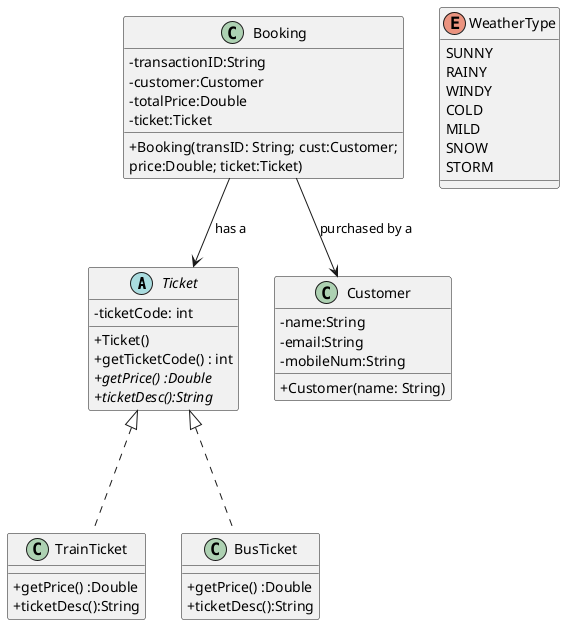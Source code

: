 @startuml
skinparam classAttributeIconSize 0
abstract class Ticket{
-ticketCode: int

+Ticket()
+getTicketCode() : int
+{abstract}getPrice() :Double
+{abstract} ticketDesc():String

}

class TrainTicket{
+getPrice() :Double
+ticketDesc():String
}

class BusTicket{
+getPrice() :Double
+ticketDesc():String
}

enum WeatherType{
SUNNY
RAINY
    WINDY
    COLD
    MILD
    SNOW
    STORM
}

class Customer{
-name:String
-email:String
-mobileNum:String
+Customer(name: String)
}

class Booking{
-transactionID:String
-customer:Customer
-totalPrice:Double
-ticket:Ticket
+Booking(transID: String; cust:Customer;
 price:Double; ticket:Ticket)
}

Booking --> Ticket : has a
Booking --> Customer : purchased by a

Ticket <|-.- BusTicket
Ticket <|-.- TrainTicket







@enduml